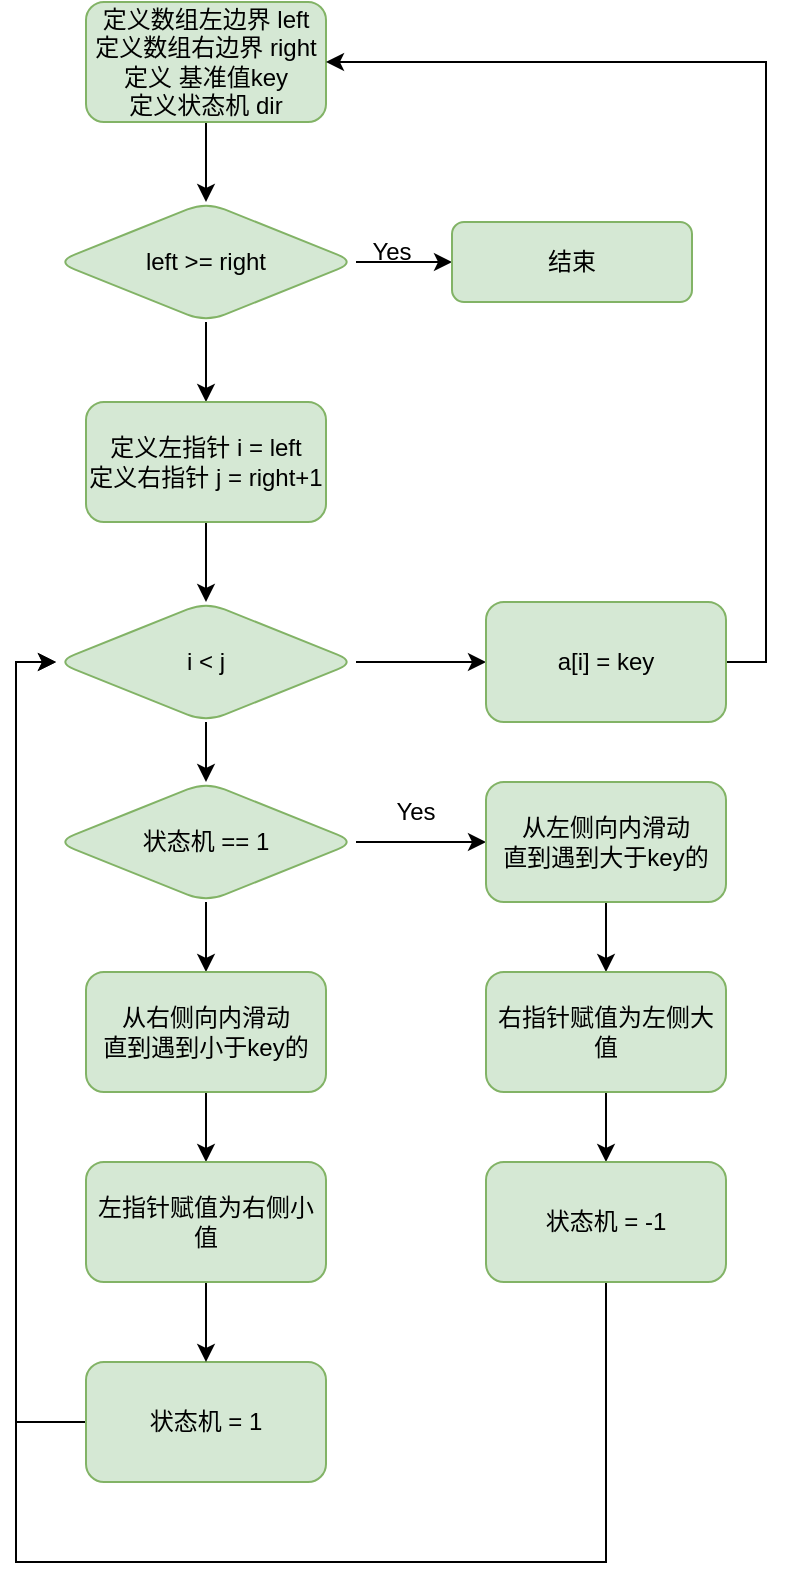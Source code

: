 <mxfile version="20.4.0" type="github">
  <diagram id="pLzJC6DhAOGXRpxhUOao" name="第 1 页">
    <mxGraphModel dx="920" dy="513" grid="1" gridSize="10" guides="1" tooltips="1" connect="1" arrows="1" fold="1" page="1" pageScale="1" pageWidth="827" pageHeight="1169" math="0" shadow="0">
      <root>
        <mxCell id="0" />
        <mxCell id="1" parent="0" />
        <mxCell id="Av3I7rMV_rS7ACH5wpMN-6" value="" style="edgeStyle=orthogonalEdgeStyle;rounded=0;orthogonalLoop=1;jettySize=auto;html=1;" edge="1" parent="1" source="Av3I7rMV_rS7ACH5wpMN-1" target="Av3I7rMV_rS7ACH5wpMN-3">
          <mxGeometry relative="1" as="geometry" />
        </mxCell>
        <mxCell id="Av3I7rMV_rS7ACH5wpMN-1" value="定义数组左边界 left&lt;br&gt;定义数组右边界&amp;nbsp;right&lt;br&gt;定义 基准值key&lt;br&gt;定义状态机 dir" style="rounded=1;whiteSpace=wrap;html=1;align=center;fillColor=#d5e8d4;strokeColor=#82b366;" vertex="1" parent="1">
          <mxGeometry x="70" y="70" width="120" height="60" as="geometry" />
        </mxCell>
        <mxCell id="Av3I7rMV_rS7ACH5wpMN-7" value="" style="edgeStyle=orthogonalEdgeStyle;rounded=0;orthogonalLoop=1;jettySize=auto;html=1;" edge="1" parent="1" source="Av3I7rMV_rS7ACH5wpMN-3" target="Av3I7rMV_rS7ACH5wpMN-5">
          <mxGeometry relative="1" as="geometry" />
        </mxCell>
        <mxCell id="Av3I7rMV_rS7ACH5wpMN-8" value="" style="edgeStyle=orthogonalEdgeStyle;rounded=0;orthogonalLoop=1;jettySize=auto;html=1;" edge="1" parent="1" source="Av3I7rMV_rS7ACH5wpMN-3" target="Av3I7rMV_rS7ACH5wpMN-4">
          <mxGeometry relative="1" as="geometry" />
        </mxCell>
        <mxCell id="Av3I7rMV_rS7ACH5wpMN-3" value="left &amp;gt;= right" style="rhombus;whiteSpace=wrap;html=1;align=center;fillColor=#d5e8d4;strokeColor=#82b366;rounded=1;" vertex="1" parent="1">
          <mxGeometry x="55" y="170" width="150" height="60" as="geometry" />
        </mxCell>
        <mxCell id="Av3I7rMV_rS7ACH5wpMN-12" value="" style="edgeStyle=orthogonalEdgeStyle;rounded=0;orthogonalLoop=1;jettySize=auto;html=1;" edge="1" parent="1" source="Av3I7rMV_rS7ACH5wpMN-4" target="Av3I7rMV_rS7ACH5wpMN-11">
          <mxGeometry relative="1" as="geometry" />
        </mxCell>
        <mxCell id="Av3I7rMV_rS7ACH5wpMN-4" value="定义左指针 i = left&lt;br&gt;定义右指针 j = right+1" style="rounded=1;whiteSpace=wrap;html=1;align=center;fillColor=#d5e8d4;strokeColor=#82b366;" vertex="1" parent="1">
          <mxGeometry x="70" y="270" width="120" height="60" as="geometry" />
        </mxCell>
        <mxCell id="Av3I7rMV_rS7ACH5wpMN-5" value="结束" style="rounded=1;whiteSpace=wrap;html=1;align=center;fillColor=#d5e8d4;strokeColor=#82b366;" vertex="1" parent="1">
          <mxGeometry x="253" y="180" width="120" height="40" as="geometry" />
        </mxCell>
        <mxCell id="Av3I7rMV_rS7ACH5wpMN-9" value="Yes" style="text;html=1;strokeColor=none;fillColor=none;align=center;verticalAlign=middle;whiteSpace=wrap;rounded=0;" vertex="1" parent="1">
          <mxGeometry x="193" y="180" width="60" height="30" as="geometry" />
        </mxCell>
        <mxCell id="Av3I7rMV_rS7ACH5wpMN-17" value="" style="edgeStyle=orthogonalEdgeStyle;rounded=0;orthogonalLoop=1;jettySize=auto;html=1;" edge="1" parent="1" source="Av3I7rMV_rS7ACH5wpMN-11" target="Av3I7rMV_rS7ACH5wpMN-13">
          <mxGeometry relative="1" as="geometry" />
        </mxCell>
        <mxCell id="Av3I7rMV_rS7ACH5wpMN-33" value="" style="edgeStyle=orthogonalEdgeStyle;rounded=0;orthogonalLoop=1;jettySize=auto;html=1;" edge="1" parent="1" source="Av3I7rMV_rS7ACH5wpMN-11" target="Av3I7rMV_rS7ACH5wpMN-32">
          <mxGeometry relative="1" as="geometry" />
        </mxCell>
        <mxCell id="Av3I7rMV_rS7ACH5wpMN-11" value="i &amp;lt; j" style="rhombus;whiteSpace=wrap;html=1;align=center;fillColor=#d5e8d4;strokeColor=#82b366;rounded=1;" vertex="1" parent="1">
          <mxGeometry x="55" y="370" width="150" height="60" as="geometry" />
        </mxCell>
        <mxCell id="Av3I7rMV_rS7ACH5wpMN-18" value="" style="edgeStyle=orthogonalEdgeStyle;rounded=0;orthogonalLoop=1;jettySize=auto;html=1;" edge="1" parent="1" source="Av3I7rMV_rS7ACH5wpMN-13" target="Av3I7rMV_rS7ACH5wpMN-15">
          <mxGeometry relative="1" as="geometry" />
        </mxCell>
        <mxCell id="Av3I7rMV_rS7ACH5wpMN-25" value="" style="edgeStyle=orthogonalEdgeStyle;rounded=0;orthogonalLoop=1;jettySize=auto;html=1;" edge="1" parent="1" source="Av3I7rMV_rS7ACH5wpMN-13" target="Av3I7rMV_rS7ACH5wpMN-20">
          <mxGeometry relative="1" as="geometry" />
        </mxCell>
        <mxCell id="Av3I7rMV_rS7ACH5wpMN-13" value="状态机 == 1" style="rhombus;whiteSpace=wrap;html=1;align=center;fillColor=#d5e8d4;strokeColor=#82b366;rounded=1;" vertex="1" parent="1">
          <mxGeometry x="55" y="460" width="150" height="60" as="geometry" />
        </mxCell>
        <mxCell id="Av3I7rMV_rS7ACH5wpMN-22" value="" style="edgeStyle=orthogonalEdgeStyle;rounded=0;orthogonalLoop=1;jettySize=auto;html=1;" edge="1" parent="1" source="Av3I7rMV_rS7ACH5wpMN-15" target="Av3I7rMV_rS7ACH5wpMN-21">
          <mxGeometry relative="1" as="geometry" />
        </mxCell>
        <mxCell id="Av3I7rMV_rS7ACH5wpMN-15" value="从右侧向内滑动&lt;br&gt;直到遇到小于key的" style="rounded=1;whiteSpace=wrap;html=1;align=center;fillColor=#d5e8d4;strokeColor=#82b366;" vertex="1" parent="1">
          <mxGeometry x="70" y="555" width="120" height="60" as="geometry" />
        </mxCell>
        <mxCell id="Av3I7rMV_rS7ACH5wpMN-24" style="edgeStyle=orthogonalEdgeStyle;rounded=0;orthogonalLoop=1;jettySize=auto;html=1;exitX=0;exitY=0.5;exitDx=0;exitDy=0;entryX=0;entryY=0.5;entryDx=0;entryDy=0;" edge="1" parent="1" source="Av3I7rMV_rS7ACH5wpMN-16" target="Av3I7rMV_rS7ACH5wpMN-11">
          <mxGeometry relative="1" as="geometry" />
        </mxCell>
        <mxCell id="Av3I7rMV_rS7ACH5wpMN-16" value="状态机 = 1" style="rounded=1;whiteSpace=wrap;html=1;align=center;fillColor=#d5e8d4;strokeColor=#82b366;" vertex="1" parent="1">
          <mxGeometry x="70" y="750" width="120" height="60" as="geometry" />
        </mxCell>
        <mxCell id="Av3I7rMV_rS7ACH5wpMN-28" value="" style="edgeStyle=orthogonalEdgeStyle;rounded=0;orthogonalLoop=1;jettySize=auto;html=1;" edge="1" parent="1" source="Av3I7rMV_rS7ACH5wpMN-20" target="Av3I7rMV_rS7ACH5wpMN-27">
          <mxGeometry relative="1" as="geometry" />
        </mxCell>
        <mxCell id="Av3I7rMV_rS7ACH5wpMN-20" value="从左侧向内滑动&lt;br&gt;直到遇到大于key的" style="rounded=1;whiteSpace=wrap;html=1;align=center;fillColor=#d5e8d4;strokeColor=#82b366;" vertex="1" parent="1">
          <mxGeometry x="270" y="460" width="120" height="60" as="geometry" />
        </mxCell>
        <mxCell id="Av3I7rMV_rS7ACH5wpMN-23" value="" style="edgeStyle=orthogonalEdgeStyle;rounded=0;orthogonalLoop=1;jettySize=auto;html=1;" edge="1" parent="1" source="Av3I7rMV_rS7ACH5wpMN-21" target="Av3I7rMV_rS7ACH5wpMN-16">
          <mxGeometry relative="1" as="geometry" />
        </mxCell>
        <mxCell id="Av3I7rMV_rS7ACH5wpMN-21" value="左指针赋值为右侧小值" style="rounded=1;whiteSpace=wrap;html=1;align=center;fillColor=#d5e8d4;strokeColor=#82b366;" vertex="1" parent="1">
          <mxGeometry x="70" y="650" width="120" height="60" as="geometry" />
        </mxCell>
        <mxCell id="Av3I7rMV_rS7ACH5wpMN-26" value="Yes" style="text;html=1;strokeColor=none;fillColor=none;align=center;verticalAlign=middle;whiteSpace=wrap;rounded=0;" vertex="1" parent="1">
          <mxGeometry x="205" y="460" width="60" height="30" as="geometry" />
        </mxCell>
        <mxCell id="Av3I7rMV_rS7ACH5wpMN-30" value="" style="edgeStyle=orthogonalEdgeStyle;rounded=0;orthogonalLoop=1;jettySize=auto;html=1;" edge="1" parent="1" source="Av3I7rMV_rS7ACH5wpMN-27" target="Av3I7rMV_rS7ACH5wpMN-29">
          <mxGeometry relative="1" as="geometry" />
        </mxCell>
        <mxCell id="Av3I7rMV_rS7ACH5wpMN-27" value="右指针赋值为左侧大值" style="rounded=1;whiteSpace=wrap;html=1;align=center;fillColor=#d5e8d4;strokeColor=#82b366;" vertex="1" parent="1">
          <mxGeometry x="270" y="555" width="120" height="60" as="geometry" />
        </mxCell>
        <mxCell id="Av3I7rMV_rS7ACH5wpMN-31" style="edgeStyle=orthogonalEdgeStyle;rounded=0;orthogonalLoop=1;jettySize=auto;html=1;exitX=0.5;exitY=1;exitDx=0;exitDy=0;entryX=0;entryY=0.5;entryDx=0;entryDy=0;" edge="1" parent="1" source="Av3I7rMV_rS7ACH5wpMN-29" target="Av3I7rMV_rS7ACH5wpMN-11">
          <mxGeometry relative="1" as="geometry">
            <Array as="points">
              <mxPoint x="330" y="850" />
              <mxPoint x="35" y="850" />
              <mxPoint x="35" y="400" />
            </Array>
          </mxGeometry>
        </mxCell>
        <mxCell id="Av3I7rMV_rS7ACH5wpMN-29" value="状态机 = -1" style="rounded=1;whiteSpace=wrap;html=1;align=center;fillColor=#d5e8d4;strokeColor=#82b366;" vertex="1" parent="1">
          <mxGeometry x="270" y="650" width="120" height="60" as="geometry" />
        </mxCell>
        <mxCell id="Av3I7rMV_rS7ACH5wpMN-34" style="edgeStyle=orthogonalEdgeStyle;rounded=0;orthogonalLoop=1;jettySize=auto;html=1;exitX=1;exitY=0.5;exitDx=0;exitDy=0;entryX=1;entryY=0.5;entryDx=0;entryDy=0;" edge="1" parent="1" source="Av3I7rMV_rS7ACH5wpMN-32" target="Av3I7rMV_rS7ACH5wpMN-1">
          <mxGeometry relative="1" as="geometry" />
        </mxCell>
        <mxCell id="Av3I7rMV_rS7ACH5wpMN-32" value="a[i] = key" style="rounded=1;whiteSpace=wrap;html=1;align=center;fillColor=#d5e8d4;strokeColor=#82b366;" vertex="1" parent="1">
          <mxGeometry x="270" y="370" width="120" height="60" as="geometry" />
        </mxCell>
      </root>
    </mxGraphModel>
  </diagram>
</mxfile>
